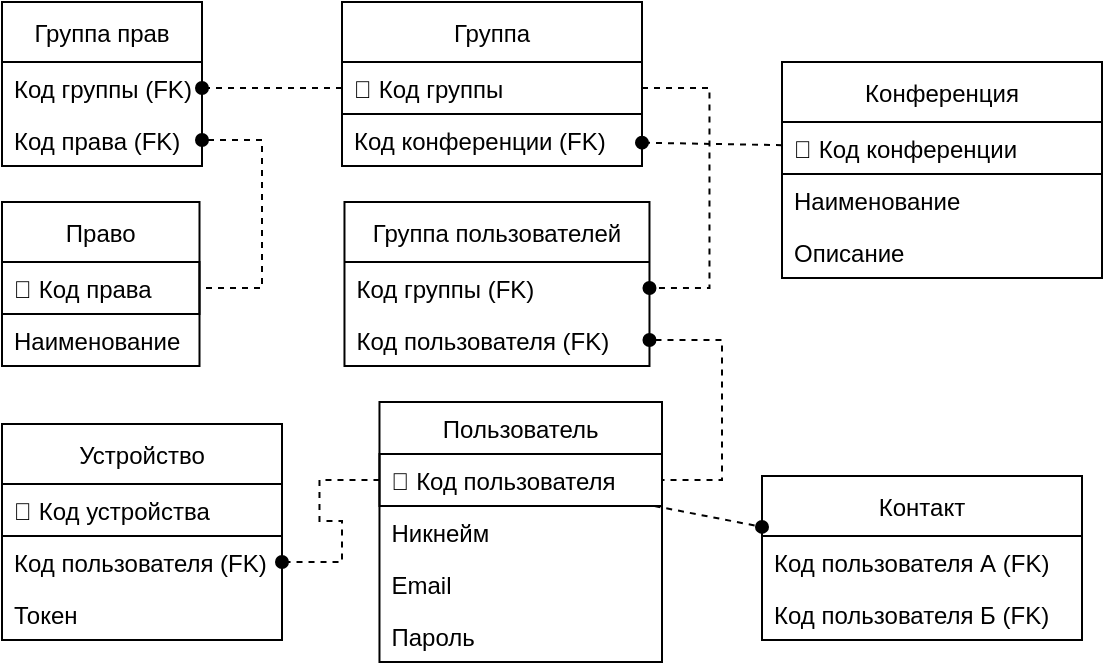 <mxfile version="15.7.4" type="device"><diagram id="auvaHYt9D2mUyiJxwVjn" name="Page-1"><mxGraphModel dx="1422" dy="780" grid="1" gridSize="10" guides="1" tooltips="1" connect="1" arrows="1" fold="1" page="1" pageScale="1" pageWidth="827" pageHeight="1169" math="0" shadow="0"><root><mxCell id="0"/><mxCell id="1" parent="0"/><mxCell id="hstZ3h9OTEs7CkrGQZOM-71" value="Группа прав" style="swimlane;fontStyle=0;childLayout=stackLayout;horizontal=1;startSize=30;fillColor=none;horizontalStack=0;resizeParent=1;resizeParentMax=0;resizeLast=0;collapsible=1;marginBottom=0;" vertex="1" parent="1"><mxGeometry x="20" y="20" width="100" height="82" as="geometry"/></mxCell><mxCell id="hstZ3h9OTEs7CkrGQZOM-72" value="Код группы (FK)" style="text;strokeColor=none;fillColor=none;align=left;verticalAlign=top;spacingLeft=4;spacingRight=4;overflow=hidden;rotatable=0;points=[[0,0.5],[1,0.5]];portConstraint=eastwest;" vertex="1" parent="hstZ3h9OTEs7CkrGQZOM-71"><mxGeometry y="30" width="100" height="26" as="geometry"/></mxCell><mxCell id="hstZ3h9OTEs7CkrGQZOM-73" value="Код права (FK)" style="text;strokeColor=none;fillColor=none;align=left;verticalAlign=top;spacingLeft=4;spacingRight=4;overflow=hidden;rotatable=0;points=[[0,0.5],[1,0.5]];portConstraint=eastwest;" vertex="1" parent="hstZ3h9OTEs7CkrGQZOM-71"><mxGeometry y="56" width="100" height="26" as="geometry"/></mxCell><mxCell id="hstZ3h9OTEs7CkrGQZOM-74" value="Пользователь" style="swimlane;fontStyle=0;childLayout=stackLayout;horizontal=1;startSize=26;fillColor=none;horizontalStack=0;resizeParent=1;resizeParentMax=0;resizeLast=0;collapsible=1;marginBottom=0;" vertex="1" parent="1"><mxGeometry x="208.74" y="220" width="141.26" height="130" as="geometry"/></mxCell><mxCell id="hstZ3h9OTEs7CkrGQZOM-75" value="🔑 Код пользователя" style="text;strokeColor=default;fillColor=none;align=left;verticalAlign=top;spacingLeft=4;spacingRight=4;overflow=hidden;rotatable=0;points=[[0,0.5],[1,0.5]];portConstraint=eastwest;" vertex="1" parent="hstZ3h9OTEs7CkrGQZOM-74"><mxGeometry y="26" width="141.26" height="26" as="geometry"/></mxCell><mxCell id="hstZ3h9OTEs7CkrGQZOM-76" value="Никнейм" style="text;strokeColor=none;fillColor=none;align=left;verticalAlign=top;spacingLeft=4;spacingRight=4;overflow=hidden;rotatable=0;points=[[0,0.5],[1,0.5]];portConstraint=eastwest;" vertex="1" parent="hstZ3h9OTEs7CkrGQZOM-74"><mxGeometry y="52" width="141.26" height="26" as="geometry"/></mxCell><mxCell id="hstZ3h9OTEs7CkrGQZOM-77" value="Email" style="text;strokeColor=none;fillColor=none;align=left;verticalAlign=top;spacingLeft=4;spacingRight=4;overflow=hidden;rotatable=0;points=[[0,0.5],[1,0.5]];portConstraint=eastwest;" vertex="1" parent="hstZ3h9OTEs7CkrGQZOM-74"><mxGeometry y="78" width="141.26" height="26" as="geometry"/></mxCell><mxCell id="hstZ3h9OTEs7CkrGQZOM-78" value="Пароль" style="text;strokeColor=none;fillColor=none;align=left;verticalAlign=top;spacingLeft=4;spacingRight=4;overflow=hidden;rotatable=0;points=[[0,0.5],[1,0.5]];portConstraint=eastwest;" vertex="1" parent="hstZ3h9OTEs7CkrGQZOM-74"><mxGeometry y="104" width="141.26" height="26" as="geometry"/></mxCell><mxCell id="hstZ3h9OTEs7CkrGQZOM-79" value="Контакт" style="swimlane;fontStyle=0;childLayout=stackLayout;horizontal=1;startSize=30;fillColor=none;horizontalStack=0;resizeParent=1;resizeParentMax=0;resizeLast=0;collapsible=1;marginBottom=0;" vertex="1" parent="1"><mxGeometry x="400" y="257" width="160" height="82" as="geometry"/></mxCell><mxCell id="hstZ3h9OTEs7CkrGQZOM-80" value="Код пользователя А (FK)" style="text;strokeColor=none;fillColor=none;align=left;verticalAlign=top;spacingLeft=4;spacingRight=4;overflow=hidden;rotatable=0;points=[[0,0.5],[1,0.5]];portConstraint=eastwest;" vertex="1" parent="hstZ3h9OTEs7CkrGQZOM-79"><mxGeometry y="30" width="160" height="26" as="geometry"/></mxCell><mxCell id="hstZ3h9OTEs7CkrGQZOM-81" value="Код пользователя Б (FK)" style="text;strokeColor=none;fillColor=none;align=left;verticalAlign=top;spacingLeft=4;spacingRight=4;overflow=hidden;rotatable=0;points=[[0,0.5],[1,0.5]];portConstraint=eastwest;" vertex="1" parent="hstZ3h9OTEs7CkrGQZOM-79"><mxGeometry y="56" width="160" height="26" as="geometry"/></mxCell><mxCell id="hstZ3h9OTEs7CkrGQZOM-82" value="Право" style="swimlane;fontStyle=0;childLayout=stackLayout;horizontal=1;startSize=30;fillColor=none;horizontalStack=0;resizeParent=1;resizeParentMax=0;resizeLast=0;collapsible=1;marginBottom=0;" vertex="1" parent="1"><mxGeometry x="20" y="120" width="98.75" height="82" as="geometry"/></mxCell><mxCell id="hstZ3h9OTEs7CkrGQZOM-83" value="🔑 Код права" style="text;strokeColor=default;fillColor=none;align=left;verticalAlign=top;spacingLeft=4;spacingRight=4;overflow=hidden;rotatable=0;points=[[0,0.5],[1,0.5]];portConstraint=eastwest;" vertex="1" parent="hstZ3h9OTEs7CkrGQZOM-82"><mxGeometry y="30" width="98.75" height="26" as="geometry"/></mxCell><mxCell id="hstZ3h9OTEs7CkrGQZOM-84" value="Наименование" style="text;strokeColor=none;fillColor=none;align=left;verticalAlign=top;spacingLeft=4;spacingRight=4;overflow=hidden;rotatable=0;points=[[0,0.5],[1,0.5]];portConstraint=eastwest;" vertex="1" parent="hstZ3h9OTEs7CkrGQZOM-82"><mxGeometry y="56" width="98.75" height="26" as="geometry"/></mxCell><mxCell id="hstZ3h9OTEs7CkrGQZOM-85" value="Устройство" style="swimlane;fontStyle=0;childLayout=stackLayout;horizontal=1;startSize=30;fillColor=none;horizontalStack=0;resizeParent=1;resizeParentMax=0;resizeLast=0;collapsible=1;marginBottom=0;" vertex="1" parent="1"><mxGeometry x="20" y="231" width="140" height="108" as="geometry"/></mxCell><mxCell id="hstZ3h9OTEs7CkrGQZOM-86" value="🔑 Код устройства" style="text;strokeColor=default;fillColor=none;align=left;verticalAlign=top;spacingLeft=4;spacingRight=4;overflow=hidden;rotatable=0;points=[[0,0.5],[1,0.5]];portConstraint=eastwest;" vertex="1" parent="hstZ3h9OTEs7CkrGQZOM-85"><mxGeometry y="30" width="140" height="26" as="geometry"/></mxCell><mxCell id="hstZ3h9OTEs7CkrGQZOM-87" value="Код пользователя (FK)" style="text;strokeColor=none;fillColor=none;align=left;verticalAlign=top;spacingLeft=4;spacingRight=4;overflow=hidden;rotatable=0;points=[[0,0.5],[1,0.5]];portConstraint=eastwest;" vertex="1" parent="hstZ3h9OTEs7CkrGQZOM-85"><mxGeometry y="56" width="140" height="26" as="geometry"/></mxCell><mxCell id="hstZ3h9OTEs7CkrGQZOM-88" value="Токен" style="text;strokeColor=none;fillColor=none;align=left;verticalAlign=top;spacingLeft=4;spacingRight=4;overflow=hidden;rotatable=0;points=[[0,0.5],[1,0.5]];portConstraint=eastwest;" vertex="1" parent="hstZ3h9OTEs7CkrGQZOM-85"><mxGeometry y="82" width="140" height="26" as="geometry"/></mxCell><mxCell id="hstZ3h9OTEs7CkrGQZOM-89" value="Конференция" style="swimlane;fontStyle=0;childLayout=stackLayout;horizontal=1;startSize=30;fillColor=none;horizontalStack=0;resizeParent=1;resizeParentMax=0;resizeLast=0;collapsible=1;marginBottom=0;" vertex="1" parent="1"><mxGeometry x="410" y="50" width="160" height="108" as="geometry"/></mxCell><mxCell id="hstZ3h9OTEs7CkrGQZOM-90" value="🔑 Код конференции" style="text;strokeColor=default;fillColor=none;align=left;verticalAlign=top;spacingLeft=4;spacingRight=4;overflow=hidden;rotatable=0;points=[[0,0.5],[1,0.5]];portConstraint=eastwest;" vertex="1" parent="hstZ3h9OTEs7CkrGQZOM-89"><mxGeometry y="30" width="160" height="26" as="geometry"/></mxCell><mxCell id="hstZ3h9OTEs7CkrGQZOM-91" value="Наименование" style="text;strokeColor=none;fillColor=none;align=left;verticalAlign=top;spacingLeft=4;spacingRight=4;overflow=hidden;rotatable=0;points=[[0,0.5],[1,0.5]];portConstraint=eastwest;" vertex="1" parent="hstZ3h9OTEs7CkrGQZOM-89"><mxGeometry y="56" width="160" height="26" as="geometry"/></mxCell><mxCell id="hstZ3h9OTEs7CkrGQZOM-92" value="Описание" style="text;strokeColor=none;fillColor=none;align=left;verticalAlign=top;spacingLeft=4;spacingRight=4;overflow=hidden;rotatable=0;points=[[0,0.5],[1,0.5]];portConstraint=eastwest;" vertex="1" parent="hstZ3h9OTEs7CkrGQZOM-89"><mxGeometry y="82" width="160" height="26" as="geometry"/></mxCell><mxCell id="hstZ3h9OTEs7CkrGQZOM-93" value="Группа пользователей" style="swimlane;fontStyle=0;childLayout=stackLayout;horizontal=1;startSize=30;fillColor=none;horizontalStack=0;resizeParent=1;resizeParentMax=0;resizeLast=0;collapsible=1;marginBottom=0;" vertex="1" parent="1"><mxGeometry x="191.24" y="120" width="152.5" height="82" as="geometry"/></mxCell><mxCell id="hstZ3h9OTEs7CkrGQZOM-94" value="Код группы (FK)" style="text;strokeColor=none;fillColor=none;align=left;verticalAlign=top;spacingLeft=4;spacingRight=4;overflow=hidden;rotatable=0;points=[[0,0.5],[1,0.5]];portConstraint=eastwest;" vertex="1" parent="hstZ3h9OTEs7CkrGQZOM-93"><mxGeometry y="30" width="152.5" height="26" as="geometry"/></mxCell><mxCell id="hstZ3h9OTEs7CkrGQZOM-95" value="Код пользователя (FK)" style="text;strokeColor=none;fillColor=none;align=left;verticalAlign=top;spacingLeft=4;spacingRight=4;overflow=hidden;rotatable=0;points=[[0,0.5],[1,0.5]];portConstraint=eastwest;" vertex="1" parent="hstZ3h9OTEs7CkrGQZOM-93"><mxGeometry y="56" width="152.5" height="26" as="geometry"/></mxCell><mxCell id="hstZ3h9OTEs7CkrGQZOM-96" value="Группа" style="swimlane;fontStyle=0;childLayout=stackLayout;horizontal=1;startSize=30;fillColor=none;horizontalStack=0;resizeParent=1;resizeParentMax=0;resizeLast=0;collapsible=1;marginBottom=0;" vertex="1" parent="1"><mxGeometry x="190" y="20" width="150" height="82" as="geometry"/></mxCell><mxCell id="hstZ3h9OTEs7CkrGQZOM-97" value="🔑 Код группы" style="text;strokeColor=default;fillColor=none;align=left;verticalAlign=top;spacingLeft=4;spacingRight=4;overflow=hidden;rotatable=0;points=[[0,0.5],[1,0.5]];portConstraint=eastwest;" vertex="1" parent="hstZ3h9OTEs7CkrGQZOM-96"><mxGeometry y="30" width="150" height="26" as="geometry"/></mxCell><mxCell id="hstZ3h9OTEs7CkrGQZOM-98" value="Код конференции (FK)" style="text;strokeColor=none;fillColor=none;align=left;verticalAlign=top;spacingLeft=4;spacingRight=4;overflow=hidden;rotatable=0;points=[[0,0.5],[1,0.5]];portConstraint=eastwest;" vertex="1" parent="hstZ3h9OTEs7CkrGQZOM-96"><mxGeometry y="56" width="150" height="26" as="geometry"/></mxCell><mxCell id="hstZ3h9OTEs7CkrGQZOM-99" value="" style="fontSize=12;html=1;endArrow=oval;startArrow=none;rounded=0;endFill=1;startFill=0;dashed=1;" edge="1" parent="1" source="hstZ3h9OTEs7CkrGQZOM-90" target="hstZ3h9OTEs7CkrGQZOM-98"><mxGeometry width="100" height="100" relative="1" as="geometry"><mxPoint x="379.99" y="300" as="sourcePoint"/><mxPoint x="479.99" y="200" as="targetPoint"/></mxGeometry></mxCell><mxCell id="hstZ3h9OTEs7CkrGQZOM-100" value="" style="edgeStyle=entityRelationEdgeStyle;fontSize=12;html=1;endArrow=oval;startArrow=none;rounded=0;startFill=0;endFill=1;dashed=1;" edge="1" parent="1" source="hstZ3h9OTEs7CkrGQZOM-97" target="hstZ3h9OTEs7CkrGQZOM-72"><mxGeometry width="100" height="100" relative="1" as="geometry"><mxPoint x="323.74" y="-26" as="sourcePoint"/><mxPoint x="324.99" y="101" as="targetPoint"/></mxGeometry></mxCell><mxCell id="hstZ3h9OTEs7CkrGQZOM-101" value="" style="edgeStyle=entityRelationEdgeStyle;fontSize=12;html=1;endArrow=oval;startArrow=none;rounded=0;startFill=0;endFill=1;dashed=1;" edge="1" parent="1" source="hstZ3h9OTEs7CkrGQZOM-97" target="hstZ3h9OTEs7CkrGQZOM-94"><mxGeometry width="100" height="100" relative="1" as="geometry"><mxPoint x="333.74" y="-16" as="sourcePoint"/><mxPoint x="334.99" y="111" as="targetPoint"/></mxGeometry></mxCell><mxCell id="hstZ3h9OTEs7CkrGQZOM-102" value="" style="edgeStyle=entityRelationEdgeStyle;fontSize=12;html=1;endArrow=none;startArrow=oval;rounded=0;startFill=1;endFill=0;dashed=1;" edge="1" parent="1" source="hstZ3h9OTEs7CkrGQZOM-95" target="hstZ3h9OTEs7CkrGQZOM-75"><mxGeometry width="100" height="100" relative="1" as="geometry"><mxPoint x="509.99" y="113" as="sourcePoint"/><mxPoint x="269.99" y="200" as="targetPoint"/></mxGeometry></mxCell><mxCell id="hstZ3h9OTEs7CkrGQZOM-103" value="" style="edgeStyle=entityRelationEdgeStyle;fontSize=12;html=1;endArrow=none;startArrow=oval;rounded=0;startFill=1;endFill=0;dashed=1;" edge="1" parent="1" source="hstZ3h9OTEs7CkrGQZOM-73" target="hstZ3h9OTEs7CkrGQZOM-83"><mxGeometry width="100" height="100" relative="1" as="geometry"><mxPoint x="559.99" y="310" as="sourcePoint"/><mxPoint x="292.49" y="123" as="targetPoint"/></mxGeometry></mxCell><mxCell id="hstZ3h9OTEs7CkrGQZOM-104" value="" style="fontSize=12;html=1;endArrow=oval;startArrow=none;rounded=0;startFill=0;endFill=1;dashed=1;" edge="1" parent="1" source="hstZ3h9OTEs7CkrGQZOM-75" target="hstZ3h9OTEs7CkrGQZOM-79"><mxGeometry width="100" height="100" relative="1" as="geometry"><mxPoint x="329.99" y="380" as="sourcePoint"/><mxPoint x="249.99" y="190" as="targetPoint"/></mxGeometry></mxCell><mxCell id="hstZ3h9OTEs7CkrGQZOM-105" value="" style="edgeStyle=entityRelationEdgeStyle;fontSize=12;html=1;endArrow=oval;startArrow=none;rounded=0;endFill=1;startFill=0;dashed=1;" edge="1" parent="1" source="hstZ3h9OTEs7CkrGQZOM-75" target="hstZ3h9OTEs7CkrGQZOM-87"><mxGeometry width="100" height="100" relative="1" as="geometry"><mxPoint x="539.99" y="143" as="sourcePoint"/><mxPoint x="312.49" y="143" as="targetPoint"/></mxGeometry></mxCell></root></mxGraphModel></diagram></mxfile>